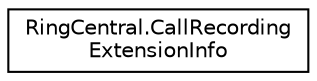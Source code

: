 digraph "Graphical Class Hierarchy"
{
 // LATEX_PDF_SIZE
  edge [fontname="Helvetica",fontsize="10",labelfontname="Helvetica",labelfontsize="10"];
  node [fontname="Helvetica",fontsize="10",shape=record];
  rankdir="LR";
  Node0 [label="RingCentral.CallRecording\lExtensionInfo",height=0.2,width=0.4,color="black", fillcolor="white", style="filled",URL="$classRingCentral_1_1CallRecordingExtensionInfo.html",tooltip=" "];
}
